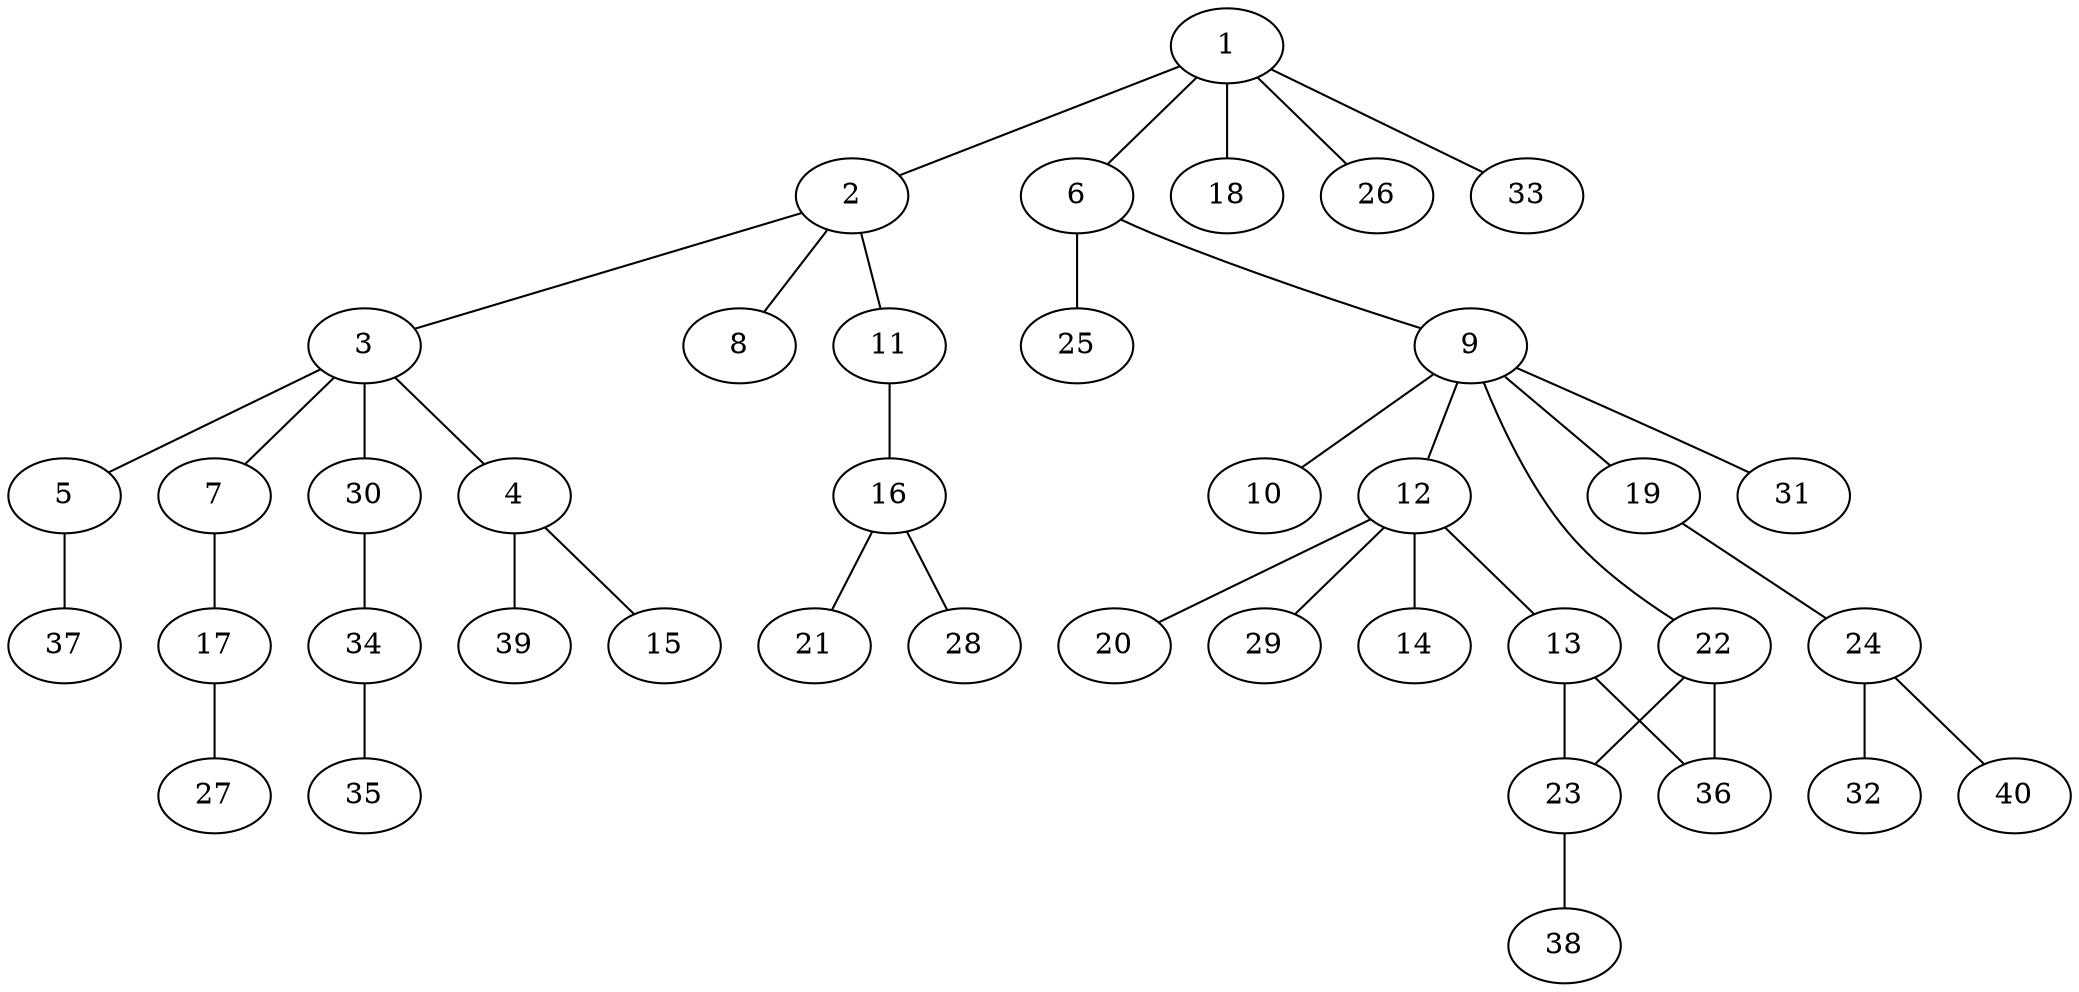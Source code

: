 graph graphname {1--2
1--6
1--18
1--26
1--33
2--3
2--8
2--11
3--4
3--5
3--7
3--30
4--15
4--39
5--37
6--9
6--25
7--17
9--10
9--12
9--19
9--22
9--31
11--16
12--13
12--14
12--20
12--29
13--23
13--36
16--21
16--28
17--27
19--24
22--23
22--36
23--38
24--32
24--40
30--34
34--35
}